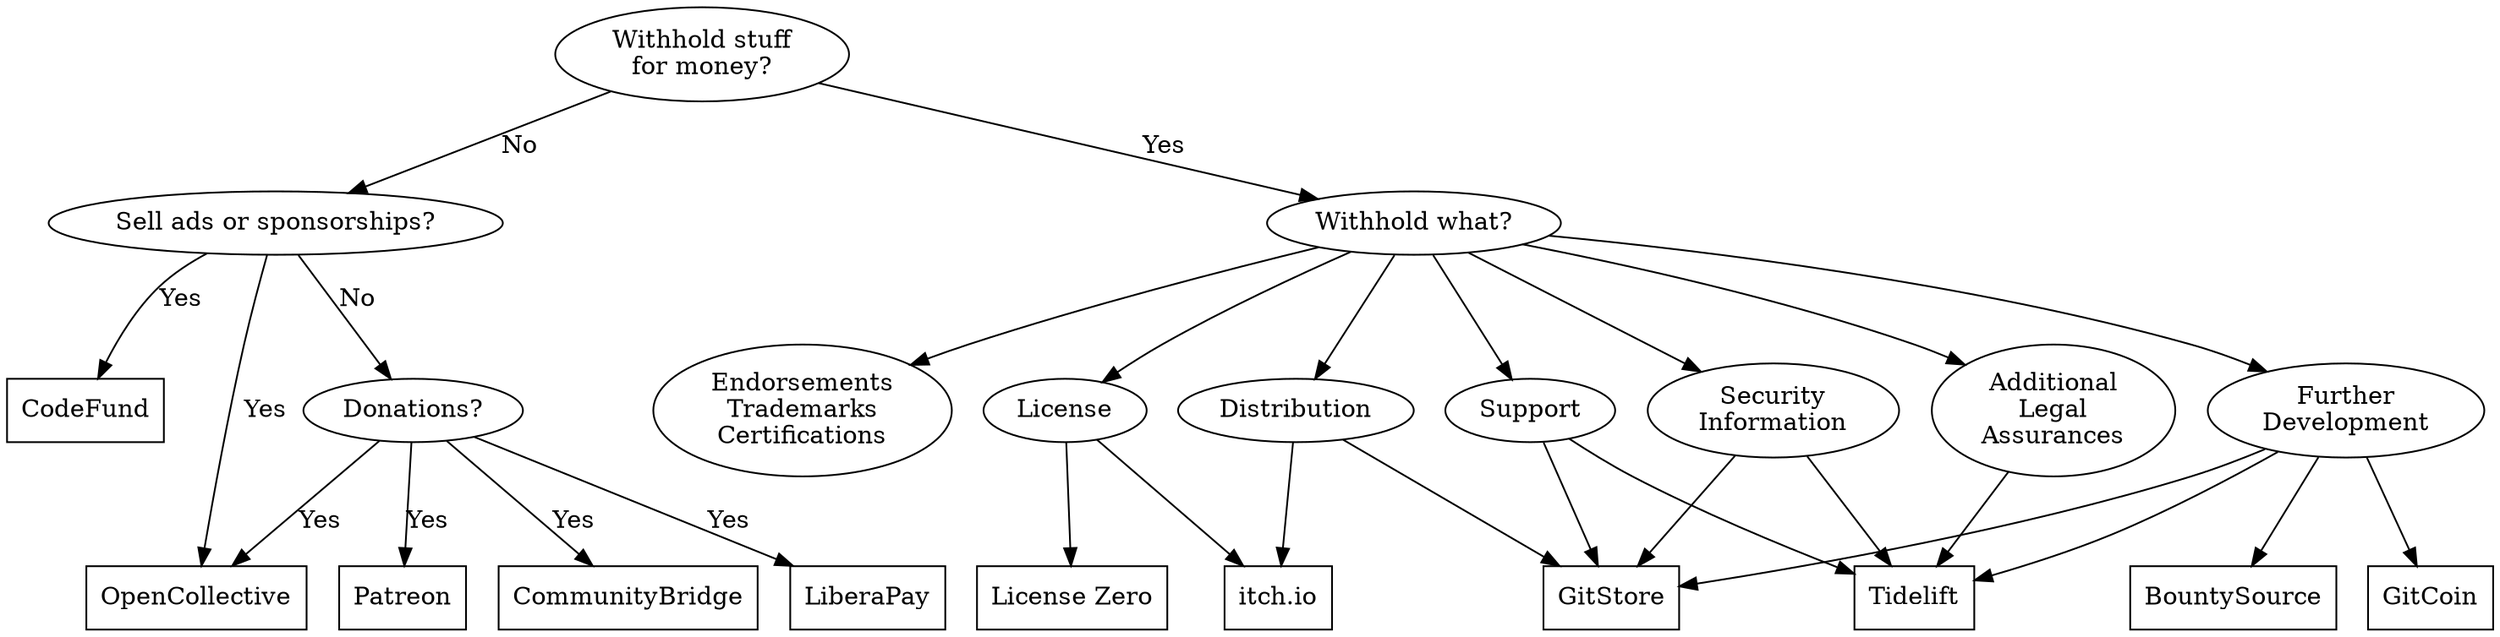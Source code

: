 digraph {
  Assurances[label="Additional\nLegal\nAssurances"];
  Development[label="Further\nDevelopment"];
  Donations[label="Donations?"];
  Security[label="Security\nInformation"];
  SellAds[label="Sell ads or sponsorships?"];
  ShouldWithhold[label="Withhold stuff\nfor money?"];
  Endorsement[label="Endorsements\nTrademarks\nCertifications"];
  WithholdWhat[label="Withhold what?"];

  BountySource[shape="rect",URL="https://bountysource.com"];
  CodeFund[shape="rect",URL="https://codefund.io"];
  CommunityBridge[shape="rect",URL="https://communitybridge.org"];
  GitCoin[shape="rect",URL="https://gitcoin.co"];
  GitStore[shape="rect",URL="https://gitstore.app"];
  ItchIO[shape="rect",URL="https://itch.io",label="itch.io"];
  LiberaPay[shape="rect",URL="https://liberapay.org"];
  LicenseZero[shape="rect",URL="https://licensezero.com",label="License Zero"];
  OpenCollective[shape="rect",URL="https://opencollective.com"];
  Patreon[shape="rect",URL="https://patreon.com"];
  Tidelift[shape="rect",URL="https://tidelift.com"];

  ShouldWithhold -> SellAds[label="No"];
  ShouldWithhold -> WithholdWhat[label="Yes"];
  SellAds -> {CodeFund, OpenCollective}[label="Yes"];
  SellAds -> Donations[label="No"];
  Donations -> {OpenCollective, CommunityBridge, LiberaPay, Patreon}[label="Yes"];
  WithholdWhat -> {License, Support, Development, Security, Assurances, Distribution, Endorsement};
  License -> {LicenseZero, ItchIO};
  Development -> {BountySource, GitCoin, Tidelift, GitStore};
  Security -> {Tidelift, GitStore};
  Support -> {Tidelift, GitStore};
  Assurances -> {Tidelift};
  Distribution -> {GitStore, ItchIO};
}
